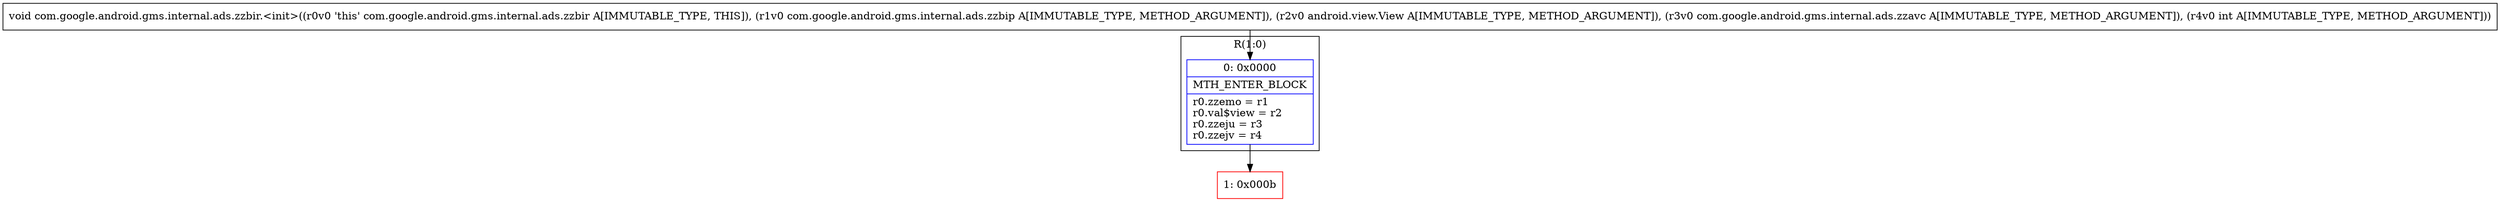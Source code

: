 digraph "CFG forcom.google.android.gms.internal.ads.zzbir.\<init\>(Lcom\/google\/android\/gms\/internal\/ads\/zzbip;Landroid\/view\/View;Lcom\/google\/android\/gms\/internal\/ads\/zzavc;I)V" {
subgraph cluster_Region_1976761891 {
label = "R(1:0)";
node [shape=record,color=blue];
Node_0 [shape=record,label="{0\:\ 0x0000|MTH_ENTER_BLOCK\l|r0.zzemo = r1\lr0.val$view = r2\lr0.zzeju = r3\lr0.zzejv = r4\l}"];
}
Node_1 [shape=record,color=red,label="{1\:\ 0x000b}"];
MethodNode[shape=record,label="{void com.google.android.gms.internal.ads.zzbir.\<init\>((r0v0 'this' com.google.android.gms.internal.ads.zzbir A[IMMUTABLE_TYPE, THIS]), (r1v0 com.google.android.gms.internal.ads.zzbip A[IMMUTABLE_TYPE, METHOD_ARGUMENT]), (r2v0 android.view.View A[IMMUTABLE_TYPE, METHOD_ARGUMENT]), (r3v0 com.google.android.gms.internal.ads.zzavc A[IMMUTABLE_TYPE, METHOD_ARGUMENT]), (r4v0 int A[IMMUTABLE_TYPE, METHOD_ARGUMENT])) }"];
MethodNode -> Node_0;
Node_0 -> Node_1;
}

